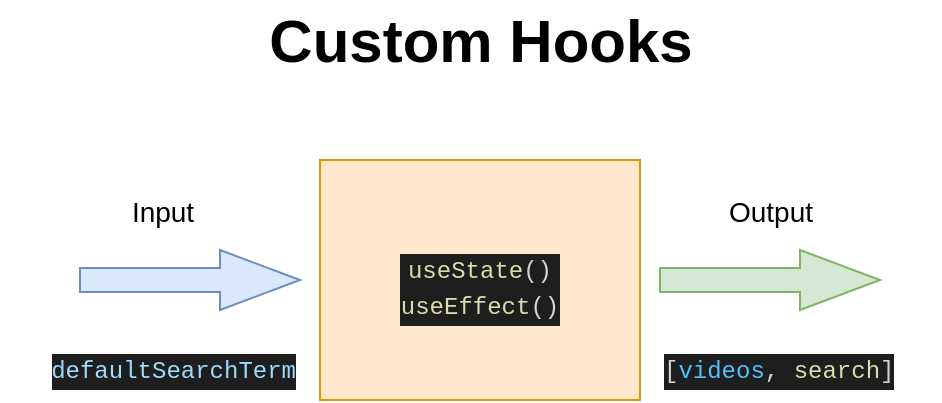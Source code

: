 <mxfile version="14.7.2" type="github" pages="4">
  <diagram id="iEtOmwOJfD_KUskytR4G" name="Custom Hooks">
    <mxGraphModel dx="1150" dy="934" grid="1" gridSize="10" guides="1" tooltips="1" connect="1" arrows="1" fold="1" page="1" pageScale="1" pageWidth="1169" pageHeight="827" math="0" shadow="0">
      <root>
        <mxCell id="0" />
        <mxCell id="1" parent="0" />
        <mxCell id="PuRZzSOzjB7w1leLaSp5-1" value="Custom Hooks" style="text;html=1;align=center;verticalAlign=middle;resizable=0;points=[];autosize=1;strokeColor=none;fontSize=30;fontStyle=1" vertex="1" parent="1">
          <mxGeometry x="475" y="250" width="230" height="40" as="geometry" />
        </mxCell>
        <mxCell id="PuRZzSOzjB7w1leLaSp5-2" value="" style="rounded=0;whiteSpace=wrap;html=1;fillColor=#ffe6cc;strokeColor=#d79b00;" vertex="1" parent="1">
          <mxGeometry x="510" y="330" width="160" height="120" as="geometry" />
        </mxCell>
        <mxCell id="PuRZzSOzjB7w1leLaSp5-4" value="" style="html=1;shadow=0;dashed=0;align=center;verticalAlign=middle;shape=mxgraph.arrows2.arrow;dy=0.6;dx=40;notch=0;fillColor=#dae8fc;strokeColor=#6c8ebf;" vertex="1" parent="1">
          <mxGeometry x="390" y="375" width="110" height="30" as="geometry" />
        </mxCell>
        <mxCell id="PuRZzSOzjB7w1leLaSp5-5" value="" style="html=1;shadow=0;dashed=0;align=center;verticalAlign=middle;shape=mxgraph.arrows2.arrow;dy=0.6;dx=40;notch=0;fillColor=#d5e8d4;strokeColor=#82b366;" vertex="1" parent="1">
          <mxGeometry x="680" y="375" width="110" height="30" as="geometry" />
        </mxCell>
        <mxCell id="PuRZzSOzjB7w1leLaSp5-6" value="&lt;meta charset=&quot;utf-8&quot;&gt;&lt;div style=&quot;color: rgb(212, 212, 212); background-color: rgb(30, 30, 30); font-family: menlo, monaco, &amp;quot;courier new&amp;quot;, monospace; font-weight: normal; font-size: 12px; line-height: 18px;&quot;&gt;&lt;div&gt;&lt;span style=&quot;color: #d4d4d4&quot;&gt;[&lt;/span&gt;&lt;span style=&quot;color: #4fc1ff&quot;&gt;videos&lt;/span&gt;&lt;span style=&quot;color: #d4d4d4&quot;&gt;, &lt;/span&gt;&lt;span style=&quot;color: #dcdcaa&quot;&gt;search&lt;/span&gt;&lt;span style=&quot;color: #d4d4d4&quot;&gt;]&lt;/span&gt;&lt;/div&gt;&lt;/div&gt;" style="text;whiteSpace=wrap;html=1;align=left;" vertex="1" parent="1">
          <mxGeometry x="680" y="420" width="140" height="30" as="geometry" />
        </mxCell>
        <mxCell id="PuRZzSOzjB7w1leLaSp5-7" value="&lt;meta charset=&quot;utf-8&quot;&gt;&lt;div style=&quot;color: rgb(212, 212, 212); background-color: rgb(30, 30, 30); font-family: menlo, monaco, &amp;quot;courier new&amp;quot;, monospace; font-weight: normal; font-size: 12px; line-height: 18px;&quot;&gt;&lt;div&gt;&lt;span style=&quot;color: #9cdcfe&quot;&gt;defaultSearchTerm&lt;/span&gt;&lt;/div&gt;&lt;/div&gt;" style="text;whiteSpace=wrap;html=1;align=right;" vertex="1" parent="1">
          <mxGeometry x="350" y="420" width="150" height="30" as="geometry" />
        </mxCell>
        <mxCell id="PuRZzSOzjB7w1leLaSp5-8" value="&lt;div style=&quot;color: rgb(212 , 212 , 212) ; background-color: rgb(30 , 30 , 30) ; font-family: &amp;quot;menlo&amp;quot; , &amp;quot;monaco&amp;quot; , &amp;quot;courier new&amp;quot; , monospace ; font-weight: normal ; font-size: 12px ; line-height: 18px&quot;&gt;&lt;div&gt;&lt;span style=&quot;color: #dcdcaa&quot;&gt;useState&lt;/span&gt;&lt;span style=&quot;color: #d4d4d4&quot;&gt;()&lt;/span&gt;&lt;/div&gt;&lt;div&gt;&lt;div style=&quot;font-family: &amp;quot;menlo&amp;quot; , &amp;quot;monaco&amp;quot; , &amp;quot;courier new&amp;quot; , monospace ; line-height: 18px&quot;&gt;&lt;span style=&quot;color: #dcdcaa&quot;&gt;useEffect&lt;/span&gt;()&lt;/div&gt;&lt;/div&gt;&lt;/div&gt;" style="text;whiteSpace=wrap;html=1;align=center;" vertex="1" parent="1">
          <mxGeometry x="535" y="370" width="110" height="50" as="geometry" />
        </mxCell>
        <mxCell id="PuRZzSOzjB7w1leLaSp5-9" style="edgeStyle=orthogonalEdgeStyle;rounded=0;orthogonalLoop=1;jettySize=auto;html=1;exitX=0.5;exitY=1;exitDx=0;exitDy=0;align=center;" edge="1" parent="1" source="PuRZzSOzjB7w1leLaSp5-8" target="PuRZzSOzjB7w1leLaSp5-8">
          <mxGeometry relative="1" as="geometry" />
        </mxCell>
        <mxCell id="PuRZzSOzjB7w1leLaSp5-10" value="Input" style="text;html=1;align=center;verticalAlign=middle;resizable=0;points=[];autosize=1;strokeColor=none;fontSize=14;" vertex="1" parent="1">
          <mxGeometry x="406" y="346" width="50" height="20" as="geometry" />
        </mxCell>
        <mxCell id="PuRZzSOzjB7w1leLaSp5-11" value="Output" style="text;html=1;align=center;verticalAlign=middle;resizable=0;points=[];autosize=1;strokeColor=none;fontSize=14;" vertex="1" parent="1">
          <mxGeometry x="705" y="346" width="60" height="20" as="geometry" />
        </mxCell>
      </root>
    </mxGraphModel>
  </diagram>
  <diagram id="Xg3vSe2vxqgQO5lmCnWK" name="Step 1 - Separate">
    <mxGraphModel dx="671" dy="545" grid="1" gridSize="10" guides="1" tooltips="1" connect="1" arrows="1" fold="1" page="1" pageScale="1" pageWidth="1169" pageHeight="827" math="0" shadow="0">
      <root>
        <mxCell id="pFhzrYQZ9Q6KFvjL7jJB-0" />
        <mxCell id="pFhzrYQZ9Q6KFvjL7jJB-1" parent="pFhzrYQZ9Q6KFvjL7jJB-0" />
        <mxCell id="hLnDdM1sx7eBZ1nKQQE9-0" value="&lt;div style=&quot;color: rgb(212 , 212 , 212) ; background-color: rgb(30 , 30 , 30) ; font-family: &amp;#34;menlo&amp;#34; , &amp;#34;monaco&amp;#34; , &amp;#34;courier new&amp;#34; , monospace ; font-weight: normal ; font-size: 12px ; line-height: 18px&quot;&gt;&lt;div&gt;&lt;span style=&quot;color: #569cd6&quot;&gt;const&lt;/span&gt;&lt;span style=&quot;color: #d4d4d4&quot;&gt; &lt;/span&gt;&lt;span style=&quot;color: #dcdcaa&quot;&gt;App&lt;/span&gt;&lt;span style=&quot;color: #d4d4d4&quot;&gt; = () &lt;/span&gt;&lt;span style=&quot;color: #569cd6&quot;&gt;=&amp;gt;&lt;/span&gt;&lt;span style=&quot;color: #d4d4d4&quot;&gt; {&lt;/span&gt;&lt;/div&gt;&lt;div&gt;&lt;span style=&quot;color: #d4d4d4&quot;&gt;&lt;/span&gt;&lt;span style=&quot;color: #569cd6&quot;&gt;&amp;nbsp; const&lt;/span&gt;&lt;span style=&quot;color: #d4d4d4&quot;&gt; [&lt;/span&gt;&lt;span style=&quot;color: #4fc1ff&quot;&gt;videos&lt;/span&gt;&lt;span style=&quot;color: #d4d4d4&quot;&gt;, &lt;/span&gt;&lt;span style=&quot;color: #4fc1ff&quot;&gt;setVideos&lt;/span&gt;&lt;span style=&quot;color: #d4d4d4&quot;&gt;] = &lt;/span&gt;&lt;span style=&quot;color: #dcdcaa&quot;&gt;useState&lt;/span&gt;&lt;span style=&quot;color: #d4d4d4&quot;&gt;([]);&lt;/span&gt;&lt;/div&gt;&lt;div&gt;&lt;span style=&quot;color: #d4d4d4&quot;&gt;&lt;/span&gt;&lt;span style=&quot;color: #569cd6&quot;&gt;&amp;nbsp; const&lt;/span&gt;&lt;span style=&quot;color: #d4d4d4&quot;&gt; [&lt;/span&gt;&lt;span style=&quot;color: #4fc1ff&quot;&gt;selectedVideo&lt;/span&gt;&lt;span style=&quot;color: #d4d4d4&quot;&gt;, &lt;/span&gt;&lt;span style=&quot;color: #4fc1ff&quot;&gt;setSlectedVideo&lt;/span&gt;&lt;span style=&quot;color: #d4d4d4&quot;&gt;] = &lt;/span&gt;&lt;span style=&quot;color: #dcdcaa&quot;&gt;useState&lt;/span&gt;&lt;span style=&quot;color: #d4d4d4&quot;&gt;(&lt;/span&gt;&lt;span style=&quot;color: #569cd6&quot;&gt;null&lt;/span&gt;&lt;span style=&quot;color: #d4d4d4&quot;&gt;);&lt;/span&gt;&lt;/div&gt;&lt;br&gt;&lt;div&gt;&lt;span style=&quot;color: #d4d4d4&quot;&gt;&lt;/span&gt;&lt;span style=&quot;color: #569cd6&quot;&gt;&amp;nbsp; const&lt;/span&gt;&lt;span style=&quot;color: #d4d4d4&quot;&gt; &lt;/span&gt;&lt;span style=&quot;color: #dcdcaa&quot;&gt;handleSearchSubmit&lt;/span&gt;&lt;span style=&quot;color: #d4d4d4&quot;&gt; = &lt;/span&gt;&lt;span style=&quot;color: #569cd6&quot;&gt;async&lt;/span&gt;&lt;span style=&quot;color: #d4d4d4&quot;&gt; (&lt;/span&gt;&lt;span style=&quot;color: #9cdcfe&quot;&gt;term&lt;/span&gt;&lt;span style=&quot;color: #d4d4d4&quot;&gt;) &lt;/span&gt;&lt;span style=&quot;color: #569cd6&quot;&gt;=&amp;gt;&lt;/span&gt;&lt;span style=&quot;color: #d4d4d4&quot;&gt; {&lt;/span&gt;&lt;/div&gt;&lt;div&gt;&lt;span style=&quot;color: #d4d4d4&quot;&gt;&lt;/span&gt;&lt;span style=&quot;color: #569cd6&quot;&gt;&amp;nbsp; &amp;nbsp; const&lt;/span&gt;&lt;span style=&quot;color: #d4d4d4&quot;&gt; &lt;/span&gt;&lt;span style=&quot;color: #4fc1ff&quot;&gt;response&lt;/span&gt;&lt;span style=&quot;color: #d4d4d4&quot;&gt; = &lt;/span&gt;&lt;span style=&quot;color: #c586c0&quot;&gt;await&lt;/span&gt;&lt;span style=&quot;color: #d4d4d4&quot;&gt; &lt;/span&gt;&lt;span style=&quot;color: #9cdcfe&quot;&gt;youtube&lt;/span&gt;&lt;span style=&quot;color: #d4d4d4&quot;&gt;.&lt;/span&gt;&lt;span style=&quot;color: #dcdcaa&quot;&gt;get&lt;/span&gt;&lt;span style=&quot;color: #d4d4d4&quot;&gt;(&lt;/span&gt;&lt;span style=&quot;color: #ce9178&quot;&gt;&quot;/search&quot;&lt;/span&gt;&lt;span style=&quot;color: #d4d4d4&quot;&gt;, {&lt;/span&gt;&lt;/div&gt;&lt;div&gt;&lt;span style=&quot;color: #d4d4d4&quot;&gt;&lt;/span&gt;&lt;span style=&quot;color: #9cdcfe&quot;&gt;&amp;nbsp; &amp;nbsp; &amp;nbsp; params:&lt;/span&gt;&lt;span style=&quot;color: #d4d4d4&quot;&gt; { &lt;/span&gt;&lt;span style=&quot;color: #9cdcfe&quot;&gt;q:&lt;/span&gt;&lt;span style=&quot;color: #d4d4d4&quot;&gt; &lt;/span&gt;&lt;span style=&quot;color: #9cdcfe&quot;&gt;term&lt;/span&gt;&lt;span style=&quot;color: #d4d4d4&quot;&gt;, &lt;/span&gt;&lt;span style=&quot;color: #9cdcfe&quot;&gt;part:&lt;/span&gt;&lt;span style=&quot;color: #d4d4d4&quot;&gt; &lt;/span&gt;&lt;span style=&quot;color: #ce9178&quot;&gt;&quot;snippet&quot;&lt;/span&gt;&lt;span style=&quot;color: #d4d4d4&quot;&gt;, &lt;/span&gt;&lt;span style=&quot;color: #9cdcfe&quot;&gt;maxResults:&lt;/span&gt;&lt;span style=&quot;color: #d4d4d4&quot;&gt; &lt;/span&gt;&lt;span style=&quot;color: #b5cea8&quot;&gt;5&lt;/span&gt;&lt;span style=&quot;color: #d4d4d4&quot;&gt; },&lt;/span&gt;&lt;/div&gt;&lt;div&gt;&lt;span style=&quot;color: #d4d4d4&quot;&gt;&amp;nbsp; &amp;nbsp; });&lt;/span&gt;&lt;/div&gt;&lt;div&gt;&lt;span style=&quot;color: #d4d4d4&quot;&gt;&lt;/span&gt;&lt;span style=&quot;color: #dcdcaa&quot;&gt;&amp;nbsp; &amp;nbsp; setVideos&lt;/span&gt;&lt;span style=&quot;color: #d4d4d4&quot;&gt;(&lt;/span&gt;&lt;span style=&quot;color: #9cdcfe&quot;&gt;response&lt;/span&gt;&lt;span style=&quot;color: #d4d4d4&quot;&gt;.&lt;/span&gt;&lt;span style=&quot;color: #9cdcfe&quot;&gt;data&lt;/span&gt;&lt;span style=&quot;color: #d4d4d4&quot;&gt;.&lt;/span&gt;&lt;span style=&quot;color: #9cdcfe&quot;&gt;items&lt;/span&gt;&lt;span style=&quot;color: #d4d4d4&quot;&gt;);&lt;/span&gt;&lt;/div&gt;&lt;div&gt;&lt;span style=&quot;color: #d4d4d4&quot;&gt;&lt;/span&gt;&lt;span style=&quot;color: #dcdcaa&quot;&gt;&amp;nbsp; &amp;nbsp; setSlectedVideo&lt;/span&gt;&lt;span style=&quot;color: #d4d4d4&quot;&gt;(&lt;/span&gt;&lt;span style=&quot;color: #9cdcfe&quot;&gt;response&lt;/span&gt;&lt;span style=&quot;color: #d4d4d4&quot;&gt;.&lt;/span&gt;&lt;span style=&quot;color: #9cdcfe&quot;&gt;data&lt;/span&gt;&lt;span style=&quot;color: #d4d4d4&quot;&gt;.&lt;/span&gt;&lt;span style=&quot;color: #9cdcfe&quot;&gt;items&lt;/span&gt;&lt;span style=&quot;color: #d4d4d4&quot;&gt;[&lt;/span&gt;&lt;span style=&quot;color: #b5cea8&quot;&gt;0&lt;/span&gt;&lt;span style=&quot;color: #d4d4d4&quot;&gt;]);&lt;/span&gt;&lt;/div&gt;&lt;div&gt;&lt;span style=&quot;color: #d4d4d4&quot;&gt;&amp;nbsp; };&lt;/span&gt;&lt;/div&gt;&lt;br&gt;&lt;div&gt;&lt;span style=&quot;color: #d4d4d4&quot;&gt;&lt;/span&gt;&lt;span style=&quot;color: #dcdcaa&quot;&gt;&amp;nbsp; useEffect&lt;/span&gt;&lt;span style=&quot;color: #d4d4d4&quot;&gt;(() &lt;/span&gt;&lt;span style=&quot;color: #569cd6&quot;&gt;=&amp;gt;&lt;/span&gt;&lt;span style=&quot;color: #d4d4d4&quot;&gt; {&lt;/span&gt;&lt;/div&gt;&lt;div&gt;&lt;span style=&quot;color: #d4d4d4&quot;&gt;&lt;/span&gt;&lt;span style=&quot;color: #dcdcaa&quot;&gt;&amp;nbsp; &amp;nbsp; handleSearchSubmit&lt;/span&gt;&lt;span style=&quot;color: #d4d4d4&quot;&gt;(&lt;/span&gt;&lt;span style=&quot;color: rgb(206 , 145 , 120) ; font-family: &amp;#34;menlo&amp;#34; , &amp;#34;monaco&amp;#34; , &amp;#34;courier new&amp;#34; , monospace&quot;&gt;&quot;cat&quot;&lt;/span&gt;);&lt;/div&gt;&lt;div&gt;&lt;span style=&quot;color: #d4d4d4&quot;&gt;&amp;nbsp; }, []);&lt;/span&gt;&lt;/div&gt;&lt;div&gt;&lt;span style=&quot;color: #d4d4d4&quot;&gt;};&lt;/span&gt;&lt;/div&gt;&lt;/div&gt;" style="text;whiteSpace=wrap;html=1;fontSize=14;" vertex="1" parent="pFhzrYQZ9Q6KFvjL7jJB-1">
          <mxGeometry x="294" y="289" width="430" height="300" as="geometry" />
        </mxCell>
        <mxCell id="hLnDdM1sx7eBZ1nKQQE9-3" style="edgeStyle=orthogonalEdgeStyle;rounded=0;orthogonalLoop=1;jettySize=auto;html=1;entryX=0;entryY=0.5;entryDx=0;entryDy=0;fontSize=14;fontColor=#000000;align=center;strokeColor=#D79B00;" edge="1" parent="pFhzrYQZ9Q6KFvjL7jJB-1" source="hLnDdM1sx7eBZ1nKQQE9-1" target="hLnDdM1sx7eBZ1nKQQE9-2">
          <mxGeometry relative="1" as="geometry" />
        </mxCell>
        <mxCell id="hLnDdM1sx7eBZ1nKQQE9-1" value="" style="rounded=0;whiteSpace=wrap;html=1;fontSize=14;align=right;strokeColor=#d79b00;fillColor=none;" vertex="1" parent="pFhzrYQZ9Q6KFvjL7jJB-1">
          <mxGeometry x="310" y="315" width="304" height="15" as="geometry" />
        </mxCell>
        <mxCell id="hLnDdM1sx7eBZ1nKQQE9-2" value="Videos" style="rounded=0;whiteSpace=wrap;html=1;fontSize=14;align=center;strokeColor=#d79b00;fillColor=#ffe6cc;" vertex="1" parent="pFhzrYQZ9Q6KFvjL7jJB-1">
          <mxGeometry x="794" y="299" width="80" height="40" as="geometry" />
        </mxCell>
        <mxCell id="hLnDdM1sx7eBZ1nKQQE9-4" style="edgeStyle=orthogonalEdgeStyle;rounded=0;orthogonalLoop=1;jettySize=auto;html=1;entryX=0;entryY=0.5;entryDx=0;entryDy=0;fontSize=14;fontColor=#000000;align=center;fillColor=#dae8fc;strokeColor=#9673A6;" edge="1" parent="pFhzrYQZ9Q6KFvjL7jJB-1" source="hLnDdM1sx7eBZ1nKQQE9-5" target="hLnDdM1sx7eBZ1nKQQE9-6">
          <mxGeometry relative="1" as="geometry" />
        </mxCell>
        <mxCell id="hLnDdM1sx7eBZ1nKQQE9-5" value="" style="rounded=0;whiteSpace=wrap;html=1;fontSize=14;align=right;strokeColor=#9673a6;fillColor=none;" vertex="1" parent="pFhzrYQZ9Q6KFvjL7jJB-1">
          <mxGeometry x="310" y="333" width="404" height="15" as="geometry" />
        </mxCell>
        <mxCell id="hLnDdM1sx7eBZ1nKQQE9-6" value="Selection" style="rounded=0;whiteSpace=wrap;html=1;fontSize=14;align=center;strokeColor=#9673a6;fillColor=#e1d5e7;" vertex="1" parent="pFhzrYQZ9Q6KFvjL7jJB-1">
          <mxGeometry x="794" y="349" width="80" height="40" as="geometry" />
        </mxCell>
        <mxCell id="hLnDdM1sx7eBZ1nKQQE9-7" style="edgeStyle=orthogonalEdgeStyle;rounded=0;orthogonalLoop=1;jettySize=auto;html=1;entryX=0;entryY=0.5;entryDx=0;entryDy=0;fontSize=14;fontColor=#000000;align=center;strokeColor=#D79B00;" edge="1" parent="pFhzrYQZ9Q6KFvjL7jJB-1" source="hLnDdM1sx7eBZ1nKQQE9-8" target="hLnDdM1sx7eBZ1nKQQE9-9">
          <mxGeometry relative="1" as="geometry" />
        </mxCell>
        <mxCell id="hLnDdM1sx7eBZ1nKQQE9-8" value="" style="rounded=0;whiteSpace=wrap;html=1;fontSize=14;align=right;strokeColor=#d79b00;fillColor=none;" vertex="1" parent="pFhzrYQZ9Q6KFvjL7jJB-1">
          <mxGeometry x="324" y="389" width="390" height="67" as="geometry" />
        </mxCell>
        <mxCell id="hLnDdM1sx7eBZ1nKQQE9-9" value="Videos" style="rounded=0;whiteSpace=wrap;html=1;fontSize=14;align=center;strokeColor=#d79b00;fillColor=#ffe6cc;" vertex="1" parent="pFhzrYQZ9Q6KFvjL7jJB-1">
          <mxGeometry x="794" y="413" width="80" height="40" as="geometry" />
        </mxCell>
        <mxCell id="hLnDdM1sx7eBZ1nKQQE9-10" style="edgeStyle=orthogonalEdgeStyle;rounded=0;orthogonalLoop=1;jettySize=auto;html=1;entryX=0;entryY=0.5;entryDx=0;entryDy=0;fontSize=14;fontColor=#000000;align=center;fillColor=#dae8fc;strokeColor=#9673A6;" edge="1" parent="pFhzrYQZ9Q6KFvjL7jJB-1" source="hLnDdM1sx7eBZ1nKQQE9-11" target="hLnDdM1sx7eBZ1nKQQE9-12">
          <mxGeometry relative="1" as="geometry" />
        </mxCell>
        <mxCell id="hLnDdM1sx7eBZ1nKQQE9-11" value="" style="rounded=0;whiteSpace=wrap;html=1;fontSize=14;align=right;strokeColor=#9673a6;fillColor=none;" vertex="1" parent="pFhzrYQZ9Q6KFvjL7jJB-1">
          <mxGeometry x="324" y="459" width="292" height="15" as="geometry" />
        </mxCell>
        <mxCell id="hLnDdM1sx7eBZ1nKQQE9-12" value="Selection" style="rounded=0;whiteSpace=wrap;html=1;fontSize=14;align=center;strokeColor=#9673a6;fillColor=#e1d5e7;" vertex="1" parent="pFhzrYQZ9Q6KFvjL7jJB-1">
          <mxGeometry x="794" y="475" width="80" height="40" as="geometry" />
        </mxCell>
        <mxCell id="hLnDdM1sx7eBZ1nKQQE9-13" style="edgeStyle=orthogonalEdgeStyle;rounded=0;orthogonalLoop=1;jettySize=auto;html=1;entryX=0;entryY=0.5;entryDx=0;entryDy=0;fontSize=14;fontColor=#000000;align=center;strokeColor=#D79B00;" edge="1" parent="pFhzrYQZ9Q6KFvjL7jJB-1" source="hLnDdM1sx7eBZ1nKQQE9-14" target="hLnDdM1sx7eBZ1nKQQE9-15">
          <mxGeometry relative="1" as="geometry" />
        </mxCell>
        <mxCell id="hLnDdM1sx7eBZ1nKQQE9-14" value="" style="rounded=0;whiteSpace=wrap;html=1;fontSize=14;align=right;strokeColor=#d79b00;fillColor=none;" vertex="1" parent="pFhzrYQZ9Q6KFvjL7jJB-1">
          <mxGeometry x="310" y="514" width="204" height="50" as="geometry" />
        </mxCell>
        <mxCell id="hLnDdM1sx7eBZ1nKQQE9-15" value="Videos" style="rounded=0;whiteSpace=wrap;html=1;fontSize=14;align=center;strokeColor=#d79b00;fillColor=#ffe6cc;" vertex="1" parent="pFhzrYQZ9Q6KFvjL7jJB-1">
          <mxGeometry x="794" y="533" width="80" height="40" as="geometry" />
        </mxCell>
        <mxCell id="T_6YCPLZFnP75NETdrhC-0" value="Step 1 - Separate" style="text;html=1;align=center;verticalAlign=middle;resizable=0;points=[];autosize=1;strokeColor=none;fontSize=30;fontStyle=1" vertex="1" parent="pFhzrYQZ9Q6KFvjL7jJB-1">
          <mxGeometry x="454" y="239" width="260" height="40" as="geometry" />
        </mxCell>
        <mxCell id="Sb43tQaQbr0mPvwQvgc6-0" value="Videos &amp;amp; Selection have different purposes&lt;br style=&quot;font-size: 15px;&quot;&gt;Videos: fetch videos&lt;br style=&quot;font-size: 15px;&quot;&gt;Selection: mark selected video" style="text;html=1;align=left;verticalAlign=middle;resizable=0;points=[];autosize=1;strokeColor=none;fontSize=15;" vertex="1" parent="pFhzrYQZ9Q6KFvjL7jJB-1">
          <mxGeometry x="434" y="600" width="300" height="60" as="geometry" />
        </mxCell>
      </root>
    </mxGraphModel>
  </diagram>
  <diagram name="Step 2 - Input &amp; Output" id="icKH4D25eJFibDR9MDR5">
    <mxGraphModel dx="805" dy="654" grid="1" gridSize="10" guides="1" tooltips="1" connect="1" arrows="1" fold="1" page="1" pageScale="1" pageWidth="1169" pageHeight="827" math="0" shadow="0">
      <root>
        <mxCell id="EikvUQjNWyUi2naYnkvr-0" />
        <mxCell id="EikvUQjNWyUi2naYnkvr-1" parent="EikvUQjNWyUi2naYnkvr-0" />
        <mxCell id="EikvUQjNWyUi2naYnkvr-2" value="&lt;div style=&quot;background-color: rgb(30 , 30 , 30) ; font-family: &amp;#34;menlo&amp;#34; , &amp;#34;monaco&amp;#34; , &amp;#34;courier new&amp;#34; , monospace ; font-weight: normal ; font-size: 12px ; line-height: 18px&quot;&gt;&lt;div style=&quot;color: rgb(212 , 212 , 212)&quot;&gt;&lt;span style=&quot;color: #569cd6&quot;&gt;const&lt;/span&gt;&lt;span style=&quot;color: #d4d4d4&quot;&gt; &lt;/span&gt;&lt;span style=&quot;color: #dcdcaa&quot;&gt;App&lt;/span&gt;&lt;span style=&quot;color: #d4d4d4&quot;&gt; = () &lt;/span&gt;&lt;span style=&quot;color: #569cd6&quot;&gt;=&amp;gt;&lt;/span&gt;&lt;span style=&quot;color: #d4d4d4&quot;&gt; {&lt;/span&gt;&lt;/div&gt;&lt;div style=&quot;color: rgb(212 , 212 , 212)&quot;&gt;&lt;span style=&quot;color: #d4d4d4&quot;&gt;&lt;/span&gt;&lt;span style=&quot;color: #569cd6&quot;&gt;&amp;nbsp; const&lt;/span&gt;&lt;span style=&quot;color: #d4d4d4&quot;&gt; [&lt;/span&gt;&lt;span style=&quot;color: #4fc1ff&quot;&gt;videos&lt;/span&gt;&lt;span style=&quot;color: #d4d4d4&quot;&gt;, &lt;/span&gt;&lt;span style=&quot;color: #4fc1ff&quot;&gt;setVideos&lt;/span&gt;&lt;span style=&quot;color: #d4d4d4&quot;&gt;] = &lt;/span&gt;&lt;span style=&quot;color: #dcdcaa&quot;&gt;useState&lt;/span&gt;&lt;span style=&quot;color: #d4d4d4&quot;&gt;([]);&lt;/span&gt;&lt;/div&gt;&lt;div&gt;&lt;span style=&quot;color: #d4d4d4&quot;&gt;&lt;/span&gt;&lt;span style=&quot;color: rgb(86 , 156 , 214)&quot;&gt;&amp;nbsp; &lt;/span&gt;&lt;font color=&quot;#4f4f4f&quot;&gt;const [selectedVideo, setSlectedVideo] = useState(null);&lt;/font&gt;&lt;/div&gt;&lt;br&gt;&lt;div style=&quot;color: rgb(212 , 212 , 212)&quot;&gt;&lt;span style=&quot;color: #d4d4d4&quot;&gt;&lt;/span&gt;&lt;span style=&quot;color: #569cd6&quot;&gt;&amp;nbsp; const&lt;/span&gt;&lt;span style=&quot;color: #d4d4d4&quot;&gt; &lt;/span&gt;&lt;span style=&quot;color: #dcdcaa&quot;&gt;handleSearchSubmit&lt;/span&gt;&lt;span style=&quot;color: #d4d4d4&quot;&gt; = &lt;/span&gt;&lt;span style=&quot;color: #569cd6&quot;&gt;async&lt;/span&gt;&lt;span style=&quot;color: #d4d4d4&quot;&gt; (&lt;/span&gt;&lt;span style=&quot;color: #9cdcfe&quot;&gt;term&lt;/span&gt;&lt;span style=&quot;color: #d4d4d4&quot;&gt;) &lt;/span&gt;&lt;span style=&quot;color: #569cd6&quot;&gt;=&amp;gt;&lt;/span&gt;&lt;span style=&quot;color: #d4d4d4&quot;&gt; {&lt;/span&gt;&lt;/div&gt;&lt;div style=&quot;color: rgb(212 , 212 , 212)&quot;&gt;&lt;span style=&quot;color: #d4d4d4&quot;&gt;&lt;/span&gt;&lt;span style=&quot;color: #569cd6&quot;&gt;&amp;nbsp; &amp;nbsp; const&lt;/span&gt;&lt;span style=&quot;color: #d4d4d4&quot;&gt; &lt;/span&gt;&lt;span style=&quot;color: #4fc1ff&quot;&gt;response&lt;/span&gt;&lt;span style=&quot;color: #d4d4d4&quot;&gt; = &lt;/span&gt;&lt;span style=&quot;color: #c586c0&quot;&gt;await&lt;/span&gt;&lt;span style=&quot;color: #d4d4d4&quot;&gt; &lt;/span&gt;&lt;span style=&quot;color: #9cdcfe&quot;&gt;youtube&lt;/span&gt;&lt;span style=&quot;color: #d4d4d4&quot;&gt;.&lt;/span&gt;&lt;span style=&quot;color: #dcdcaa&quot;&gt;get&lt;/span&gt;&lt;span style=&quot;color: #d4d4d4&quot;&gt;(&lt;/span&gt;&lt;span style=&quot;color: #ce9178&quot;&gt;&quot;/search&quot;&lt;/span&gt;&lt;span style=&quot;color: #d4d4d4&quot;&gt;, {&lt;/span&gt;&lt;/div&gt;&lt;div style=&quot;color: rgb(212 , 212 , 212)&quot;&gt;&lt;span style=&quot;color: #d4d4d4&quot;&gt;&lt;/span&gt;&lt;span style=&quot;color: #9cdcfe&quot;&gt;&amp;nbsp; &amp;nbsp; &amp;nbsp; params:&lt;/span&gt;&lt;span style=&quot;color: #d4d4d4&quot;&gt; { &lt;/span&gt;&lt;span style=&quot;color: #9cdcfe&quot;&gt;q:&lt;/span&gt;&lt;span style=&quot;color: #d4d4d4&quot;&gt; &lt;/span&gt;&lt;span style=&quot;color: #9cdcfe&quot;&gt;term&lt;/span&gt;&lt;span style=&quot;color: #d4d4d4&quot;&gt;, &lt;/span&gt;&lt;span style=&quot;color: #9cdcfe&quot;&gt;part:&lt;/span&gt;&lt;span style=&quot;color: #d4d4d4&quot;&gt; &lt;/span&gt;&lt;span style=&quot;color: #ce9178&quot;&gt;&quot;snippet&quot;&lt;/span&gt;&lt;span style=&quot;color: #d4d4d4&quot;&gt;, &lt;/span&gt;&lt;span style=&quot;color: #9cdcfe&quot;&gt;maxResults:&lt;/span&gt;&lt;span style=&quot;color: #d4d4d4&quot;&gt; &lt;/span&gt;&lt;span style=&quot;color: #b5cea8&quot;&gt;5&lt;/span&gt;&lt;span style=&quot;color: #d4d4d4&quot;&gt; },&lt;/span&gt;&lt;/div&gt;&lt;div style=&quot;color: rgb(212 , 212 , 212)&quot;&gt;&lt;span style=&quot;color: #d4d4d4&quot;&gt;&amp;nbsp; &amp;nbsp; });&lt;/span&gt;&lt;/div&gt;&lt;div style=&quot;color: rgb(212 , 212 , 212)&quot;&gt;&lt;span style=&quot;color: #d4d4d4&quot;&gt;&lt;/span&gt;&lt;span style=&quot;color: #dcdcaa&quot;&gt;&amp;nbsp; &amp;nbsp; setVideos&lt;/span&gt;&lt;span style=&quot;color: #d4d4d4&quot;&gt;(&lt;/span&gt;&lt;span style=&quot;color: #9cdcfe&quot;&gt;response&lt;/span&gt;&lt;span style=&quot;color: #d4d4d4&quot;&gt;.&lt;/span&gt;&lt;span style=&quot;color: #9cdcfe&quot;&gt;data&lt;/span&gt;&lt;span style=&quot;color: #d4d4d4&quot;&gt;.&lt;/span&gt;&lt;span style=&quot;color: #9cdcfe&quot;&gt;items&lt;/span&gt;&lt;span style=&quot;color: #d4d4d4&quot;&gt;);&lt;/span&gt;&lt;/div&gt;&lt;div&gt;&lt;span style=&quot;color: #d4d4d4&quot;&gt;&lt;/span&gt;&lt;span style=&quot;color: rgb(220 , 220 , 170)&quot;&gt;&amp;nbsp; &amp;nbsp; &lt;/span&gt;&lt;font color=&quot;#4f4f4f&quot;&gt;setSlectedVideo(response.data.items[0]);&lt;/font&gt;&lt;/div&gt;&lt;div style=&quot;color: rgb(212 , 212 , 212)&quot;&gt;&lt;span style=&quot;color: #d4d4d4&quot;&gt;&amp;nbsp; };&lt;/span&gt;&lt;/div&gt;&lt;br&gt;&lt;div style=&quot;color: rgb(212 , 212 , 212)&quot;&gt;&lt;span style=&quot;color: #d4d4d4&quot;&gt;&lt;/span&gt;&lt;span style=&quot;color: #dcdcaa&quot;&gt;&amp;nbsp; useEffect&lt;/span&gt;&lt;span style=&quot;color: #d4d4d4&quot;&gt;(() &lt;/span&gt;&lt;span style=&quot;color: #569cd6&quot;&gt;=&amp;gt;&lt;/span&gt;&lt;span style=&quot;color: #d4d4d4&quot;&gt; {&lt;/span&gt;&lt;/div&gt;&lt;div style=&quot;color: rgb(212 , 212 , 212)&quot;&gt;&lt;span style=&quot;color: #d4d4d4&quot;&gt;&lt;/span&gt;&lt;span style=&quot;color: #dcdcaa&quot;&gt;&amp;nbsp; &amp;nbsp; handleSearchSubmit&lt;/span&gt;&lt;span style=&quot;color: #d4d4d4&quot;&gt;(&lt;/span&gt;&lt;span style=&quot;color: rgb(206 , 145 , 120) ; font-family: &amp;#34;menlo&amp;#34; , &amp;#34;monaco&amp;#34; , &amp;#34;courier new&amp;#34; , monospace&quot;&gt;&quot;cat&quot;&lt;/span&gt;);&lt;/div&gt;&lt;div style=&quot;color: rgb(212 , 212 , 212)&quot;&gt;&lt;span style=&quot;color: #d4d4d4&quot;&gt;&amp;nbsp; }, []);&lt;/span&gt;&lt;/div&gt;&lt;div style=&quot;color: rgb(212 , 212 , 212)&quot;&gt;&lt;span style=&quot;color: #d4d4d4&quot;&gt;};&lt;/span&gt;&lt;/div&gt;&lt;/div&gt;" style="text;whiteSpace=wrap;html=1;fontSize=14;" vertex="1" parent="EikvUQjNWyUi2naYnkvr-1">
          <mxGeometry x="294" y="289" width="430" height="300" as="geometry" />
        </mxCell>
        <mxCell id="EikvUQjNWyUi2naYnkvr-3" style="edgeStyle=orthogonalEdgeStyle;rounded=0;orthogonalLoop=1;jettySize=auto;html=1;entryX=0;entryY=0.5;entryDx=0;entryDy=0;fontSize=14;fontColor=#000000;align=center;strokeColor=#82B366;" edge="1" parent="EikvUQjNWyUi2naYnkvr-1" source="EikvUQjNWyUi2naYnkvr-4" target="EikvUQjNWyUi2naYnkvr-5">
          <mxGeometry relative="1" as="geometry" />
        </mxCell>
        <mxCell id="EikvUQjNWyUi2naYnkvr-4" value="" style="rounded=0;whiteSpace=wrap;html=1;fontSize=14;align=right;strokeColor=#82b366;fillColor=none;" vertex="1" parent="EikvUQjNWyUi2naYnkvr-1">
          <mxGeometry x="360" y="315" width="45" height="17" as="geometry" />
        </mxCell>
        <mxCell id="EikvUQjNWyUi2naYnkvr-5" value="Ouput" style="rounded=0;whiteSpace=wrap;html=1;fontSize=14;align=center;strokeColor=#82b366;fillColor=#d5e8d4;" vertex="1" parent="EikvUQjNWyUi2naYnkvr-1">
          <mxGeometry x="794" y="303.5" width="80" height="40" as="geometry" />
        </mxCell>
        <mxCell id="EikvUQjNWyUi2naYnkvr-9" style="edgeStyle=orthogonalEdgeStyle;rounded=0;orthogonalLoop=1;jettySize=auto;html=1;entryX=0;entryY=0.5;entryDx=0;entryDy=0;fontSize=14;fontColor=#000000;align=center;strokeColor=#82B366;" edge="1" parent="EikvUQjNWyUi2naYnkvr-1" source="EikvUQjNWyUi2naYnkvr-10" target="EikvUQjNWyUi2naYnkvr-11">
          <mxGeometry relative="1" as="geometry">
            <Array as="points">
              <mxPoint x="760" y="377" />
              <mxPoint x="760" y="377" />
            </Array>
          </mxGeometry>
        </mxCell>
        <mxCell id="EikvUQjNWyUi2naYnkvr-10" value="" style="rounded=0;whiteSpace=wrap;html=1;fontSize=14;align=right;strokeColor=#82b366;fillColor=none;" vertex="1" parent="EikvUQjNWyUi2naYnkvr-1">
          <mxGeometry x="350" y="367" width="136" height="20" as="geometry" />
        </mxCell>
        <mxCell id="EikvUQjNWyUi2naYnkvr-11" value="Output" style="rounded=0;whiteSpace=wrap;html=1;fontSize=14;align=center;strokeColor=#82b366;fillColor=#d5e8d4;" vertex="1" parent="EikvUQjNWyUi2naYnkvr-1">
          <mxGeometry x="794" y="357" width="80" height="40" as="geometry" />
        </mxCell>
        <mxCell id="EikvUQjNWyUi2naYnkvr-15" style="edgeStyle=orthogonalEdgeStyle;rounded=0;orthogonalLoop=1;jettySize=auto;html=1;entryX=0;entryY=0.5;entryDx=0;entryDy=0;fontSize=14;fontColor=#000000;align=center;strokeColor=#6C8EBF;" edge="1" parent="EikvUQjNWyUi2naYnkvr-1" source="EikvUQjNWyUi2naYnkvr-16" target="EikvUQjNWyUi2naYnkvr-17">
          <mxGeometry relative="1" as="geometry" />
        </mxCell>
        <mxCell id="EikvUQjNWyUi2naYnkvr-16" value="" style="rounded=0;whiteSpace=wrap;html=1;fontSize=14;align=right;strokeColor=#6c8ebf;fillColor=none;" vertex="1" parent="EikvUQjNWyUi2naYnkvr-1">
          <mxGeometry x="460" y="529" width="40" height="20" as="geometry" />
        </mxCell>
        <mxCell id="EikvUQjNWyUi2naYnkvr-17" value="Input" style="rounded=0;whiteSpace=wrap;html=1;fontSize=14;align=center;strokeColor=#6c8ebf;fillColor=#dae8fc;" vertex="1" parent="EikvUQjNWyUi2naYnkvr-1">
          <mxGeometry x="794" y="519" width="80" height="40" as="geometry" />
        </mxCell>
        <mxCell id="EikvUQjNWyUi2naYnkvr-18" value="Step 2 - Input &amp;amp; Output" style="text;html=1;align=center;verticalAlign=middle;resizable=0;points=[];autosize=1;strokeColor=none;fontSize=30;fontStyle=1" vertex="1" parent="EikvUQjNWyUi2naYnkvr-1">
          <mxGeometry x="414" y="239" width="340" height="40" as="geometry" />
        </mxCell>
        <mxCell id="Cbur7n2vtdFgYY4pmfHC-0" value="Videos - Input &amp;amp; Output" style="text;html=1;align=center;verticalAlign=middle;resizable=0;points=[];autosize=1;strokeColor=none;fontSize=15;" vertex="1" parent="EikvUQjNWyUi2naYnkvr-1">
          <mxGeometry x="499" y="605" width="170" height="20" as="geometry" />
        </mxCell>
      </root>
    </mxGraphModel>
  </diagram>
  <diagram id="xY_2fEtoPEe80_mpayXo" name="Page-2">
    <mxGraphModel dx="805" dy="654" grid="1" gridSize="10" guides="1" tooltips="1" connect="1" arrows="1" fold="1" page="1" pageScale="1" pageWidth="1169" pageHeight="827" math="0" shadow="0">
      <root>
        <mxCell id="lEBJGN38zR72iJJI7qmF-0" />
        <mxCell id="lEBJGN38zR72iJJI7qmF-1" parent="lEBJGN38zR72iJJI7qmF-0" />
        <mxCell id="lEBJGN38zR72iJJI7qmF-3" value="&lt;div style=&quot;color: rgb(212 , 212 , 212) ; background-color: rgb(30 , 30 , 30) ; font-family: &amp;#34;menlo&amp;#34; , &amp;#34;monaco&amp;#34; , &amp;#34;courier new&amp;#34; , monospace ; font-weight: normal ; font-size: 12px ; line-height: 18px&quot;&gt;&lt;div&gt;&lt;span style=&quot;color: #569cd6&quot;&gt;const&lt;/span&gt;&lt;span style=&quot;color: #d4d4d4&quot;&gt; &lt;/span&gt;&lt;span style=&quot;color: #dcdcaa&quot;&gt;useVideos&lt;/span&gt;&lt;span style=&quot;color: #d4d4d4&quot;&gt; = (&lt;/span&gt;&lt;span style=&quot;color: #9cdcfe&quot;&gt;defaultSearchTerm&lt;/span&gt;&lt;span style=&quot;color: #d4d4d4&quot;&gt;) &lt;/span&gt;&lt;span style=&quot;color: #569cd6&quot;&gt;=&amp;gt;&lt;/span&gt;&lt;span style=&quot;color: #d4d4d4&quot;&gt; {&lt;/span&gt;&lt;/div&gt;&lt;div&gt;&lt;span style=&quot;color: #d4d4d4&quot;&gt;&lt;/span&gt;&lt;span style=&quot;color: #569cd6&quot;&gt;&amp;nbsp; const&lt;/span&gt;&lt;span style=&quot;color: #d4d4d4&quot;&gt; [&lt;/span&gt;&lt;span style=&quot;color: #4fc1ff&quot;&gt;videos&lt;/span&gt;&lt;span style=&quot;color: #d4d4d4&quot;&gt;, &lt;/span&gt;&lt;span style=&quot;color: #dcdcaa&quot;&gt;setVideos&lt;/span&gt;&lt;span style=&quot;color: #d4d4d4&quot;&gt;] = &lt;/span&gt;&lt;span style=&quot;color: #dcdcaa&quot;&gt;useState&lt;/span&gt;&lt;span style=&quot;color: #d4d4d4&quot;&gt;([]);&lt;/span&gt;&lt;/div&gt;&lt;br&gt;&lt;div&gt;&lt;span style=&quot;color: #d4d4d4&quot;&gt;&lt;/span&gt;&lt;span style=&quot;color: #569cd6&quot;&gt;&amp;nbsp; const&lt;/span&gt;&lt;span style=&quot;color: #d4d4d4&quot;&gt; &lt;/span&gt;&lt;span style=&quot;color: #dcdcaa&quot;&gt;search&lt;/span&gt;&lt;span style=&quot;color: #d4d4d4&quot;&gt; = &lt;/span&gt;&lt;span style=&quot;color: #569cd6&quot;&gt;async&lt;/span&gt;&lt;span style=&quot;color: #d4d4d4&quot;&gt; (&lt;/span&gt;&lt;span style=&quot;color: #9cdcfe&quot;&gt;term&lt;/span&gt;&lt;span style=&quot;color: #d4d4d4&quot;&gt;) &lt;/span&gt;&lt;span style=&quot;color: #569cd6&quot;&gt;=&amp;gt;&lt;/span&gt;&lt;span style=&quot;color: #d4d4d4&quot;&gt; {&lt;/span&gt;&lt;/div&gt;&lt;div&gt;&lt;span style=&quot;color: #d4d4d4&quot;&gt;&lt;/span&gt;&lt;span style=&quot;color: #569cd6&quot;&gt;&amp;nbsp; &amp;nbsp; const&lt;/span&gt;&lt;span style=&quot;color: #d4d4d4&quot;&gt; &lt;/span&gt;&lt;span style=&quot;color: #4fc1ff&quot;&gt;response&lt;/span&gt;&lt;span style=&quot;color: #d4d4d4&quot;&gt; = &lt;/span&gt;&lt;span style=&quot;color: #c586c0&quot;&gt;await&lt;/span&gt;&lt;span style=&quot;color: #d4d4d4&quot;&gt; &lt;/span&gt;&lt;span style=&quot;color: #4fc1ff&quot;&gt;youtube&lt;/span&gt;&lt;span style=&quot;color: #d4d4d4&quot;&gt;.&lt;/span&gt;&lt;span style=&quot;color: #dcdcaa&quot;&gt;get&lt;/span&gt;&lt;span style=&quot;color: #d4d4d4&quot;&gt;(&lt;/span&gt;&lt;span style=&quot;color: #ce9178&quot;&gt;&quot;/search&quot;&lt;/span&gt;&lt;span style=&quot;color: #d4d4d4&quot;&gt;, {&lt;/span&gt;&lt;/div&gt;&lt;div&gt;&lt;span style=&quot;color: #d4d4d4&quot;&gt;&lt;/span&gt;&lt;span style=&quot;color: #9cdcfe&quot;&gt;&amp;nbsp; &amp;nbsp; &amp;nbsp; params&lt;/span&gt;&lt;span style=&quot;color: #9cdcfe&quot;&gt;:&lt;/span&gt;&lt;span style=&quot;color: #d4d4d4&quot;&gt; { &lt;/span&gt;&lt;span style=&quot;color: #9cdcfe&quot;&gt;q&lt;/span&gt;&lt;span style=&quot;color: #9cdcfe&quot;&gt;:&lt;/span&gt;&lt;span style=&quot;color: #d4d4d4&quot;&gt; &lt;/span&gt;&lt;span style=&quot;color: #9cdcfe&quot;&gt;term&lt;/span&gt;&lt;span style=&quot;color: #d4d4d4&quot;&gt;, &lt;/span&gt;&lt;span style=&quot;color: #9cdcfe&quot;&gt;part&lt;/span&gt;&lt;span style=&quot;color: #9cdcfe&quot;&gt;:&lt;/span&gt;&lt;span style=&quot;color: #d4d4d4&quot;&gt; &lt;/span&gt;&lt;span style=&quot;color: #ce9178&quot;&gt;&quot;snippet&quot;&lt;/span&gt;&lt;span style=&quot;color: #d4d4d4&quot;&gt;, &lt;/span&gt;&lt;span style=&quot;color: #9cdcfe&quot;&gt;maxResults&lt;/span&gt;&lt;span style=&quot;color: #9cdcfe&quot;&gt;:&lt;/span&gt;&lt;span style=&quot;color: #d4d4d4&quot;&gt; &lt;/span&gt;&lt;span style=&quot;color: #b5cea8&quot;&gt;5&lt;/span&gt;&lt;span style=&quot;color: #d4d4d4&quot;&gt; },&lt;/span&gt;&lt;/div&gt;&lt;div&gt;&lt;span style=&quot;color: #d4d4d4&quot;&gt;&amp;nbsp; &amp;nbsp; });&lt;/span&gt;&lt;/div&gt;&lt;div&gt;&lt;span style=&quot;color: #d4d4d4&quot;&gt;&lt;/span&gt;&lt;span style=&quot;color: #dcdcaa&quot;&gt;&amp;nbsp; &amp;nbsp; setVideos&lt;/span&gt;&lt;span style=&quot;color: #d4d4d4&quot;&gt;(&lt;/span&gt;&lt;span style=&quot;color: #4fc1ff&quot;&gt;response&lt;/span&gt;&lt;span style=&quot;color: #d4d4d4&quot;&gt;.&lt;/span&gt;&lt;span style=&quot;color: #9cdcfe&quot;&gt;data&lt;/span&gt;&lt;span style=&quot;color: #d4d4d4&quot;&gt;.&lt;/span&gt;&lt;span style=&quot;color: #9cdcfe&quot;&gt;items&lt;/span&gt;&lt;span style=&quot;color: #d4d4d4&quot;&gt;);&lt;/span&gt;&lt;/div&gt;&lt;div&gt;&lt;span style=&quot;color: #d4d4d4&quot;&gt;&amp;nbsp; };&lt;/span&gt;&lt;/div&gt;&lt;br&gt;&lt;div&gt;&lt;span style=&quot;color: #d4d4d4&quot;&gt;&lt;/span&gt;&lt;span style=&quot;color: #dcdcaa&quot;&gt;&amp;nbsp; useEffect&lt;/span&gt;&lt;span style=&quot;color: #d4d4d4&quot;&gt;(() &lt;/span&gt;&lt;span style=&quot;color: #569cd6&quot;&gt;=&amp;gt;&lt;/span&gt;&lt;span style=&quot;color: #d4d4d4&quot;&gt; {&lt;/span&gt;&lt;/div&gt;&lt;div&gt;&lt;span style=&quot;color: #d4d4d4&quot;&gt;&lt;/span&gt;&lt;span style=&quot;color: #dcdcaa&quot;&gt;&amp;nbsp; &amp;nbsp; search&lt;/span&gt;&lt;span style=&quot;color: #d4d4d4&quot;&gt;(&lt;/span&gt;&lt;span style=&quot;color: #9cdcfe&quot;&gt;defaultSearchTerm&lt;/span&gt;&lt;span style=&quot;color: #d4d4d4&quot;&gt;);&lt;/span&gt;&lt;/div&gt;&lt;div&gt;&lt;span style=&quot;color: #d4d4d4&quot;&gt;&amp;nbsp; }, [&lt;/span&gt;&lt;span style=&quot;color: #9cdcfe&quot;&gt;defaultSearchTerm&lt;/span&gt;&lt;span style=&quot;color: #d4d4d4&quot;&gt;]);&lt;/span&gt;&lt;/div&gt;&lt;br&gt;&lt;div&gt;&lt;span style=&quot;color: #d4d4d4&quot;&gt;&lt;/span&gt;&lt;span style=&quot;color: #c586c0&quot;&gt;&amp;nbsp; return&lt;/span&gt;&lt;span style=&quot;color: #d4d4d4&quot;&gt; [&lt;/span&gt;&lt;span style=&quot;color: #4fc1ff&quot;&gt;videos&lt;/span&gt;&lt;span style=&quot;color: #d4d4d4&quot;&gt;, &lt;/span&gt;&lt;span style=&quot;color: #dcdcaa&quot;&gt;search&lt;/span&gt;&lt;span style=&quot;color: #d4d4d4&quot;&gt;];&lt;/span&gt;&lt;/div&gt;&lt;div&gt;&lt;span style=&quot;color: #d4d4d4&quot;&gt;};&lt;/span&gt;&lt;/div&gt;&lt;/div&gt;" style="text;whiteSpace=wrap;html=1;fontSize=14;" vertex="1" parent="lEBJGN38zR72iJJI7qmF-1">
          <mxGeometry x="350" y="310" width="450" height="300" as="geometry" />
        </mxCell>
        <mxCell id="yvXcxFBMJB1BvReGpUol-0" value="useVideos" style="text;html=1;align=center;verticalAlign=middle;resizable=0;points=[];autosize=1;strokeColor=none;fontSize=15;" vertex="1" parent="lEBJGN38zR72iJJI7qmF-1">
          <mxGeometry x="560" y="630" width="90" height="20" as="geometry" />
        </mxCell>
        <mxCell id="F1M3_UjCkLECpimL7wmT-0" value="Step 3 - Input &amp;amp; Output" style="text;html=1;align=center;verticalAlign=middle;resizable=0;points=[];autosize=1;strokeColor=none;fontSize=30;fontStyle=1" vertex="1" parent="lEBJGN38zR72iJJI7qmF-1">
          <mxGeometry x="414" y="239" width="340" height="40" as="geometry" />
        </mxCell>
      </root>
    </mxGraphModel>
  </diagram>
</mxfile>
